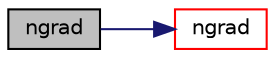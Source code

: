 digraph "ngrad"
{
  bgcolor="transparent";
  edge [fontname="Helvetica",fontsize="10",labelfontname="Helvetica",labelfontsize="10"];
  node [fontname="Helvetica",fontsize="10",shape=record];
  rankdir="LR";
  Node1 [label="ngrad",height=0.2,width=0.4,color="black", fillcolor="grey75", style="filled" fontcolor="black"];
  Node1 -> Node2 [color="midnightblue",fontsize="10",style="solid",fontname="Helvetica"];
  Node2 [label="ngrad",height=0.2,width=0.4,color="red",URL="$namespaceFoam_1_1fac.html#afb2b9eee93d5be85d4547b0b3e2c15ca"];
}
